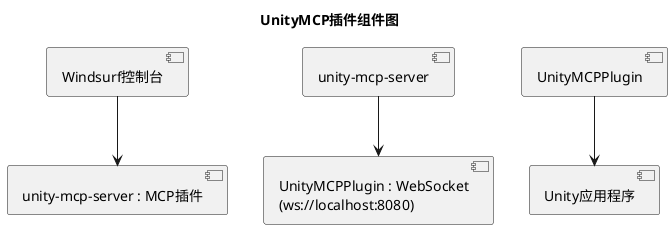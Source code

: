 @startuml
title UnityMCP插件组件图

[Windsurf控制台] --> [unity-mcp-server : MCP插件]
[unity-mcp-server] --> [UnityMCPPlugin : WebSocket\n(ws://localhost:8080)]
[UnityMCPPlugin] --> [Unity应用程序]

@enduml

@startuml
title UnityMCP插件时序图

participant "Windsurf" as Windsurf
participant "unity-mcp-server" as Server
participant "UnityMCPPlugin" as Plugin
participant "Unity应用程序" as Unity

Windsurf -> Server : 发送JSON格式的MCP命令（控制台）
Server -> Server : 将请求放入命令队列\n并挂起请求
Plugin -> Server : 轮询命令队列（WebSocket）
Server -> Plugin : 返回请求
Plugin -> Unity : 在Unity中执行请求
Unity --> Plugin : 返回执行结果
Plugin -> Server : 返回执行结果
Server -> Windsurf : 返回执行结果，完成请求

@enduml
